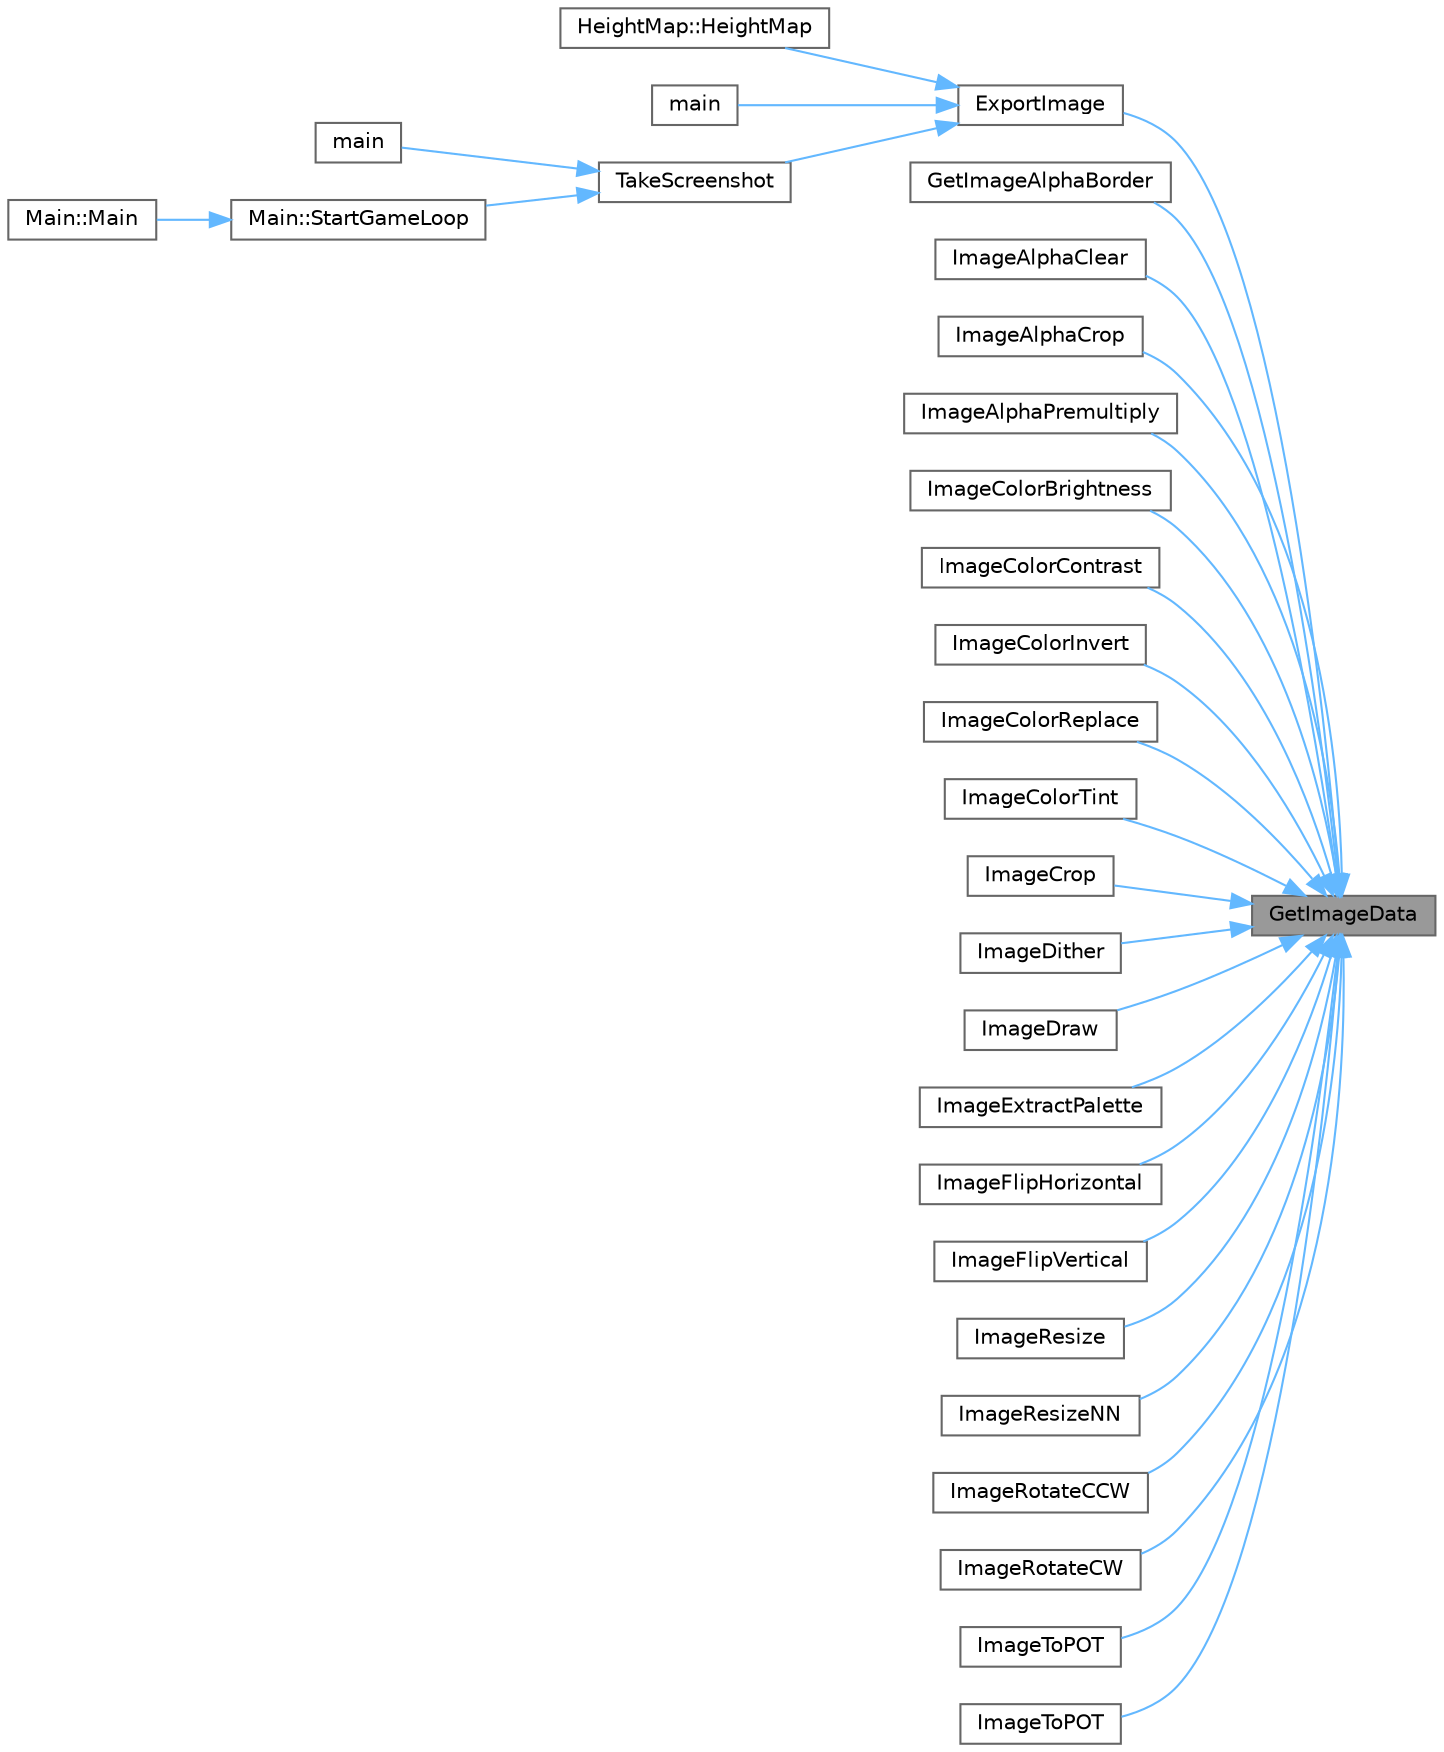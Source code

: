 digraph "GetImageData"
{
 // LATEX_PDF_SIZE
  bgcolor="transparent";
  edge [fontname=Helvetica,fontsize=10,labelfontname=Helvetica,labelfontsize=10];
  node [fontname=Helvetica,fontsize=10,shape=box,height=0.2,width=0.4];
  rankdir="RL";
  Node1 [id="Node000001",label="GetImageData",height=0.2,width=0.4,color="gray40", fillcolor="grey60", style="filled", fontcolor="black",tooltip=" "];
  Node1 -> Node2 [id="edge29_Node000001_Node000002",dir="back",color="steelblue1",style="solid",tooltip=" "];
  Node2 [id="Node000002",label="ExportImage",height=0.2,width=0.4,color="grey40", fillcolor="white", style="filled",URL="$_old_2_classes_2lib_2rtextures_8c.html#aac584c4be66eb5ed07b42aa48c1b054d",tooltip=" "];
  Node2 -> Node3 [id="edge30_Node000002_Node000003",dir="back",color="steelblue1",style="solid",tooltip=" "];
  Node3 [id="Node000003",label="HeightMap::HeightMap",height=0.2,width=0.4,color="grey40", fillcolor="white", style="filled",URL="$class_height_map.html#ae8a422c6638e68618bcd0eeef70e4752",tooltip=" "];
  Node2 -> Node4 [id="edge31_Node000002_Node000004",dir="back",color="steelblue1",style="solid",tooltip=" "];
  Node4 [id="Node000004",label="main",height=0.2,width=0.4,color="grey40", fillcolor="white", style="filled",URL="$main_8cpp.html#a840291bc02cba5474a4cb46a9b9566fe",tooltip=" "];
  Node2 -> Node5 [id="edge32_Node000002_Node000005",dir="back",color="steelblue1",style="solid",tooltip=" "];
  Node5 [id="Node000005",label="TakeScreenshot",height=0.2,width=0.4,color="grey40", fillcolor="white", style="filled",URL="$_old_2_classes_2lib_2rcore_8c.html#aeb2b80617f288893e72530db1b2f9f5d",tooltip=" "];
  Node5 -> Node6 [id="edge33_Node000005_Node000006",dir="back",color="steelblue1",style="solid",tooltip=" "];
  Node6 [id="Node000006",label="main",height=0.2,width=0.4,color="grey40", fillcolor="white", style="filled",URL="$_classes_2lib_2_raylib_erosion_standalone-main_2src_2main_8cpp.html#a840291bc02cba5474a4cb46a9b9566fe",tooltip=" "];
  Node5 -> Node7 [id="edge34_Node000005_Node000007",dir="back",color="steelblue1",style="solid",tooltip=" "];
  Node7 [id="Node000007",label="Main::StartGameLoop",height=0.2,width=0.4,color="grey40", fillcolor="white", style="filled",URL="$class_main.html#ae41f68a79f75d932839c81505b01b365",tooltip=" "];
  Node7 -> Node8 [id="edge35_Node000007_Node000008",dir="back",color="steelblue1",style="solid",tooltip=" "];
  Node8 [id="Node000008",label="Main::Main",height=0.2,width=0.4,color="grey40", fillcolor="white", style="filled",URL="$class_main.html#a50d4361a1b613205467a441b5c40c199",tooltip=" "];
  Node1 -> Node9 [id="edge36_Node000001_Node000009",dir="back",color="steelblue1",style="solid",tooltip=" "];
  Node9 [id="Node000009",label="GetImageAlphaBorder",height=0.2,width=0.4,color="grey40", fillcolor="white", style="filled",URL="$_old_2_classes_2lib_2rtextures_8c.html#a982f0b74c8e13de3b3e1dd36ebc59530",tooltip=" "];
  Node1 -> Node10 [id="edge37_Node000001_Node000010",dir="back",color="steelblue1",style="solid",tooltip=" "];
  Node10 [id="Node000010",label="ImageAlphaClear",height=0.2,width=0.4,color="grey40", fillcolor="white", style="filled",URL="$_old_2_classes_2lib_2rtextures_8c.html#ac189762d782f7e359a648fa8ff6a3338",tooltip=" "];
  Node1 -> Node11 [id="edge38_Node000001_Node000011",dir="back",color="steelblue1",style="solid",tooltip=" "];
  Node11 [id="Node000011",label="ImageAlphaCrop",height=0.2,width=0.4,color="grey40", fillcolor="white", style="filled",URL="$_old_2_classes_2lib_2rtextures_8c.html#ae722602e34349230ad44874a56759b5e",tooltip=" "];
  Node1 -> Node12 [id="edge39_Node000001_Node000012",dir="back",color="steelblue1",style="solid",tooltip=" "];
  Node12 [id="Node000012",label="ImageAlphaPremultiply",height=0.2,width=0.4,color="grey40", fillcolor="white", style="filled",URL="$_old_2_classes_2lib_2rtextures_8c.html#aecf050cc1cddcaf8c1f28bcb73d50e0a",tooltip=" "];
  Node1 -> Node13 [id="edge40_Node000001_Node000013",dir="back",color="steelblue1",style="solid",tooltip=" "];
  Node13 [id="Node000013",label="ImageColorBrightness",height=0.2,width=0.4,color="grey40", fillcolor="white", style="filled",URL="$_old_2_classes_2lib_2rtextures_8c.html#abe62980cc5bc52d98931f3b44b0f2a5e",tooltip=" "];
  Node1 -> Node14 [id="edge41_Node000001_Node000014",dir="back",color="steelblue1",style="solid",tooltip=" "];
  Node14 [id="Node000014",label="ImageColorContrast",height=0.2,width=0.4,color="grey40", fillcolor="white", style="filled",URL="$_old_2_classes_2lib_2rtextures_8c.html#ae2e08a89a5fa2d8016379befa3dff1ab",tooltip=" "];
  Node1 -> Node15 [id="edge42_Node000001_Node000015",dir="back",color="steelblue1",style="solid",tooltip=" "];
  Node15 [id="Node000015",label="ImageColorInvert",height=0.2,width=0.4,color="grey40", fillcolor="white", style="filled",URL="$_old_2_classes_2lib_2rtextures_8c.html#ab1e8f3a278b3b0ef73db4d187923bcff",tooltip=" "];
  Node1 -> Node16 [id="edge43_Node000001_Node000016",dir="back",color="steelblue1",style="solid",tooltip=" "];
  Node16 [id="Node000016",label="ImageColorReplace",height=0.2,width=0.4,color="grey40", fillcolor="white", style="filled",URL="$_old_2_classes_2lib_2rtextures_8c.html#aa3a51b0cd0a0abb146158844cfafe1f5",tooltip=" "];
  Node1 -> Node17 [id="edge44_Node000001_Node000017",dir="back",color="steelblue1",style="solid",tooltip=" "];
  Node17 [id="Node000017",label="ImageColorTint",height=0.2,width=0.4,color="grey40", fillcolor="white", style="filled",URL="$_old_2_classes_2lib_2rtextures_8c.html#a473885b1d8e228a8d784f287ed866b26",tooltip=" "];
  Node1 -> Node18 [id="edge45_Node000001_Node000018",dir="back",color="steelblue1",style="solid",tooltip=" "];
  Node18 [id="Node000018",label="ImageCrop",height=0.2,width=0.4,color="grey40", fillcolor="white", style="filled",URL="$_old_2_classes_2lib_2rtextures_8c.html#ab2fb3bf8fd2f3e28f79fa01fafab6805",tooltip=" "];
  Node1 -> Node19 [id="edge46_Node000001_Node000019",dir="back",color="steelblue1",style="solid",tooltip=" "];
  Node19 [id="Node000019",label="ImageDither",height=0.2,width=0.4,color="grey40", fillcolor="white", style="filled",URL="$_old_2_classes_2lib_2rtextures_8c.html#a43d40550a4c8cf403c2be44c91268952",tooltip=" "];
  Node1 -> Node20 [id="edge47_Node000001_Node000020",dir="back",color="steelblue1",style="solid",tooltip=" "];
  Node20 [id="Node000020",label="ImageDraw",height=0.2,width=0.4,color="grey40", fillcolor="white", style="filled",URL="$_old_2_classes_2lib_2rtextures_8c.html#ac0388542cc773b0a71b222dca80b09e5",tooltip=" "];
  Node1 -> Node21 [id="edge48_Node000001_Node000021",dir="back",color="steelblue1",style="solid",tooltip=" "];
  Node21 [id="Node000021",label="ImageExtractPalette",height=0.2,width=0.4,color="grey40", fillcolor="white", style="filled",URL="$_old_2_classes_2lib_2raylib_2src_2textures_8c.html#af96abdce4c362dd2aeddb1078497e82e",tooltip=" "];
  Node1 -> Node22 [id="edge49_Node000001_Node000022",dir="back",color="steelblue1",style="solid",tooltip=" "];
  Node22 [id="Node000022",label="ImageFlipHorizontal",height=0.2,width=0.4,color="grey40", fillcolor="white", style="filled",URL="$_old_2_classes_2lib_2rtextures_8c.html#ad56c25828f492e07b50d73815c284a61",tooltip=" "];
  Node1 -> Node23 [id="edge50_Node000001_Node000023",dir="back",color="steelblue1",style="solid",tooltip=" "];
  Node23 [id="Node000023",label="ImageFlipVertical",height=0.2,width=0.4,color="grey40", fillcolor="white", style="filled",URL="$_old_2_classes_2lib_2rtextures_8c.html#ae03f0eace31d50edc2a6334068346f37",tooltip=" "];
  Node1 -> Node24 [id="edge51_Node000001_Node000024",dir="back",color="steelblue1",style="solid",tooltip=" "];
  Node24 [id="Node000024",label="ImageResize",height=0.2,width=0.4,color="grey40", fillcolor="white", style="filled",URL="$_old_2_classes_2lib_2rtextures_8c.html#a8c3562e70fc7a85b202f19ff241d15b5",tooltip=" "];
  Node1 -> Node25 [id="edge52_Node000001_Node000025",dir="back",color="steelblue1",style="solid",tooltip=" "];
  Node25 [id="Node000025",label="ImageResizeNN",height=0.2,width=0.4,color="grey40", fillcolor="white", style="filled",URL="$_old_2_classes_2lib_2rtextures_8c.html#ab47ece09cc35f84e1c714894144b7915",tooltip=" "];
  Node1 -> Node26 [id="edge53_Node000001_Node000026",dir="back",color="steelblue1",style="solid",tooltip=" "];
  Node26 [id="Node000026",label="ImageRotateCCW",height=0.2,width=0.4,color="grey40", fillcolor="white", style="filled",URL="$_old_2_classes_2lib_2rtextures_8c.html#ae7d373a856ac3b60f64213d31c2d023a",tooltip=" "];
  Node1 -> Node27 [id="edge54_Node000001_Node000027",dir="back",color="steelblue1",style="solid",tooltip=" "];
  Node27 [id="Node000027",label="ImageRotateCW",height=0.2,width=0.4,color="grey40", fillcolor="white", style="filled",URL="$_old_2_classes_2lib_2rtextures_8c.html#ad5ba4c2aae0c59c41cfe9eba3306accc",tooltip=" "];
  Node1 -> Node28 [id="edge55_Node000001_Node000028",dir="back",color="steelblue1",style="solid",tooltip=" "];
  Node28 [id="Node000028",label="ImageToPOT",height=0.2,width=0.4,color="grey40", fillcolor="white", style="filled",URL="$_old_2_classes_2lib_2rtextures_8c.html#afeacdc2a0a7497e9bbf87c7326fc8527",tooltip=" "];
  Node1 -> Node29 [id="edge56_Node000001_Node000029",dir="back",color="steelblue1",style="solid",tooltip=" "];
  Node29 [id="Node000029",label="ImageToPOT",height=0.2,width=0.4,color="grey40", fillcolor="white", style="filled",URL="$_classes_2lib_2_raylib_erosion_standalone-main_2raylib_2src_2textures_8c.html#aa2d15d992a000232da7f3e90938afc4e",tooltip=" "];
}
